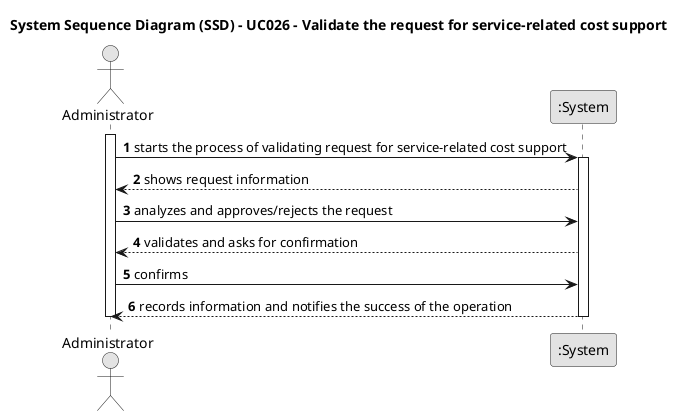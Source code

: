 @startuml
skinparam monochrome true
skinparam packageStyle rectangle
skinparam shadowing false

title System Sequence Diagram (SSD) - UC026 - Validate the request for service-related cost support




autonumber

actor Administrator as admin
participant ":System" as system

activate admin
    admin -> system : starts the process of validating request for service-related cost support
    activate system
        system --> admin : shows request information
        admin -> system : analyzes and approves/rejects the request
        system --> admin : validates and asks for confirmation
        admin -> system : confirms
        system --> admin : records information and notifies the success of the operation
    deactivate system
deactivate admin


@enduml